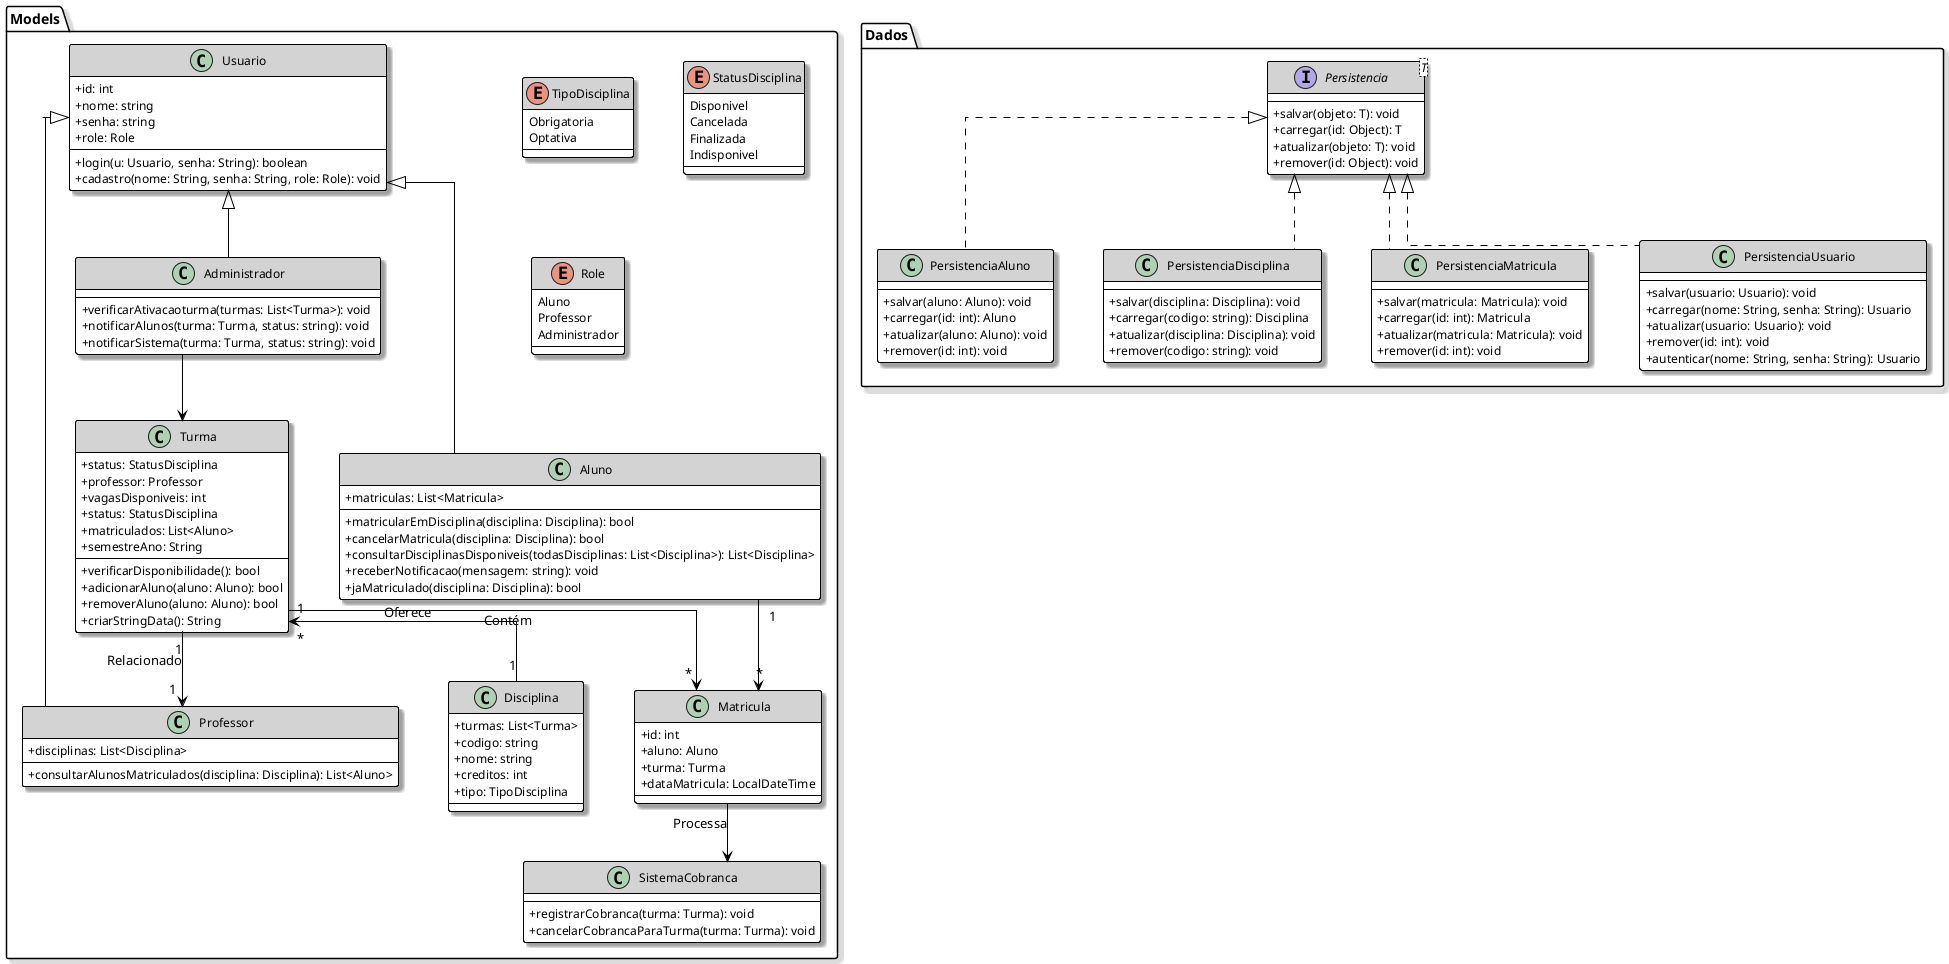 @startuml
skinparam classAttributeIconSize 0
skinparam classFontSize 14
skinparam classFontColor Black
skinparam shadowing true
skinparam linetype ortho
skinparam classBackgroundColor White
skinparam classBorderColor Black
skinparam classBorderThickness 1
skinparam classHeaderBackgroundColor LightGray
skinparam classHeaderFontColor White
skinparam classAttributeFontSize 12
skinparam classAttributeFontColor Black
skinparam arrowColor Black
skinparam arrowThickness 1
skinparam arrowFontSize 13
skinparam arrowFontColor Black
skinparam nodesep 50
skinparam ranksep 50

package Models {
    class Usuario {
        +id: int
        +nome: string
        +senha: string
        +role: Role
        +login(u: Usuario, senha: String): boolean
        +cadastro(nome: String, senha: String, role: Role): void
    }

    class Aluno extends Usuario {
        +matriculas: List<Matricula>
        +matricularEmDisciplina(disciplina: Disciplina): bool
        +cancelarMatricula(disciplina: Disciplina): bool
        +consultarDisciplinasDisponiveis(todasDisciplinas: List<Disciplina>): List<Disciplina>
        +receberNotificacao(mensagem: string): void
        +jaMatriculado(disciplina: Disciplina): bool
    }

    class Professor extends Usuario {
        +disciplinas: List<Disciplina>
        +consultarAlunosMatriculados(disciplina: Disciplina): List<Aluno>
    }

    class Administrador extends Usuario {
        +verificarAtivacaoturma(turmas: List<Turma>): void
        +notificarAlunos(turma: Turma, status: string): void
        +notificarSistema(turma: Turma, status: string): void
    }

    class Turma {
        +status: StatusDisciplina
        +professor: Professor
        +vagasDisponiveis: int
        +status: StatusDisciplina
        +matriculados: List<Aluno>
        +semestreAno: String
        +verificarDisponibilidade(): bool
        +adicionarAluno(aluno: Aluno): bool
        +removerAluno(aluno: Aluno): bool
        +criarStringData(): String
    }

    class Disciplina {
        +turmas: List<Turma>
        +codigo: string
        +nome: string
        +creditos: int
        +tipo: TipoDisciplina
    }

    class Matricula {
        +id: int
        +aluno: Aluno
        +turma: Turma
        +dataMatricula: LocalDateTime
    }

    class SistemaCobranca {
        +registrarCobranca(turma: Turma): void
        +cancelarCobrancaParaTurma(turma: Turma): void
    }

    enum TipoDisciplina {
        Obrigatoria
        Optativa
    }

    enum StatusDisciplina {
        Disponivel
        Cancelada
        Finalizada
        Indisponivel
    }

    enum Role {
        Aluno
        Professor
        Administrador
    }
}

package Dados {
    interface Persistencia<T> {
        +salvar(objeto: T): void
        +carregar(id: Object): T
        +atualizar(objeto: T): void
        +remover(id: Object): void
    }

    class PersistenciaAluno implements Persistencia<Aluno> {
        +salvar(aluno: Aluno): void
        +carregar(id: int): Aluno
        +atualizar(aluno: Aluno): void
        +remover(id: int): void
    }

    class PersistenciaDisciplina implements Persistencia<Disciplina> {
        +salvar(disciplina: Disciplina): void
        +carregar(codigo: string): Disciplina
        +atualizar(disciplina: Disciplina): void
        +remover(codigo: string): void
    }

    class PersistenciaMatricula implements Persistencia<Matricula> {
        +salvar(matricula: Matricula): void
        +carregar(id: int): Matricula
        +atualizar(matricula: Matricula): void
        +remover(id: int): void
    }

    class PersistenciaUsuario implements Persistencia<Usuario> {
        +salvar(usuario: Usuario): void
        +carregar(nome: String, senha: String): Usuario
        +atualizar(usuario: Usuario): void
        +remover(id: int): void
        +autenticar(nome: String, senha: String): Usuario
    }
}


Aluno "1" --> "*" Matricula
Turma "1" --> "*" Matricula : Contém
Turma "*" <-- "1" Disciplina : Oferece
Turma "1" --> "1" Professor : Relacionado
Administrador --> Turma
Matricula --> SistemaCobranca : Processa

@enduml
